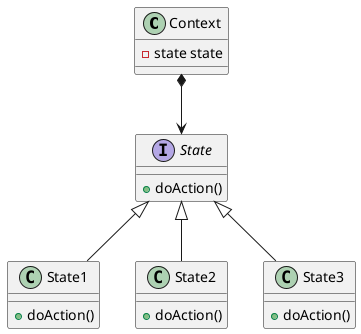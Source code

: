 @startuml
'https://plantuml.com/class-diagram
Context *--> State
State <|-- State1
State <|-- State2
State <|-- State3


Interface State{
+ doAction()
}
class Context{
-state state
}
class State1{
+ doAction()
}
class State2{
+ doAction()
}
class State3{
+ doAction()
}
@enduml